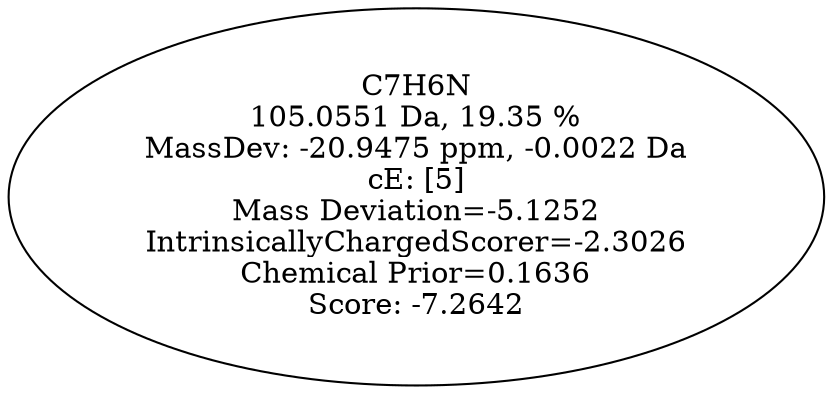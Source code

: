 strict digraph {
v1 [label="C7H6N\n105.0551 Da, 19.35 %\nMassDev: -20.9475 ppm, -0.0022 Da\ncE: [5]\nMass Deviation=-5.1252\nIntrinsicallyChargedScorer=-2.3026\nChemical Prior=0.1636\nScore: -7.2642"];
}